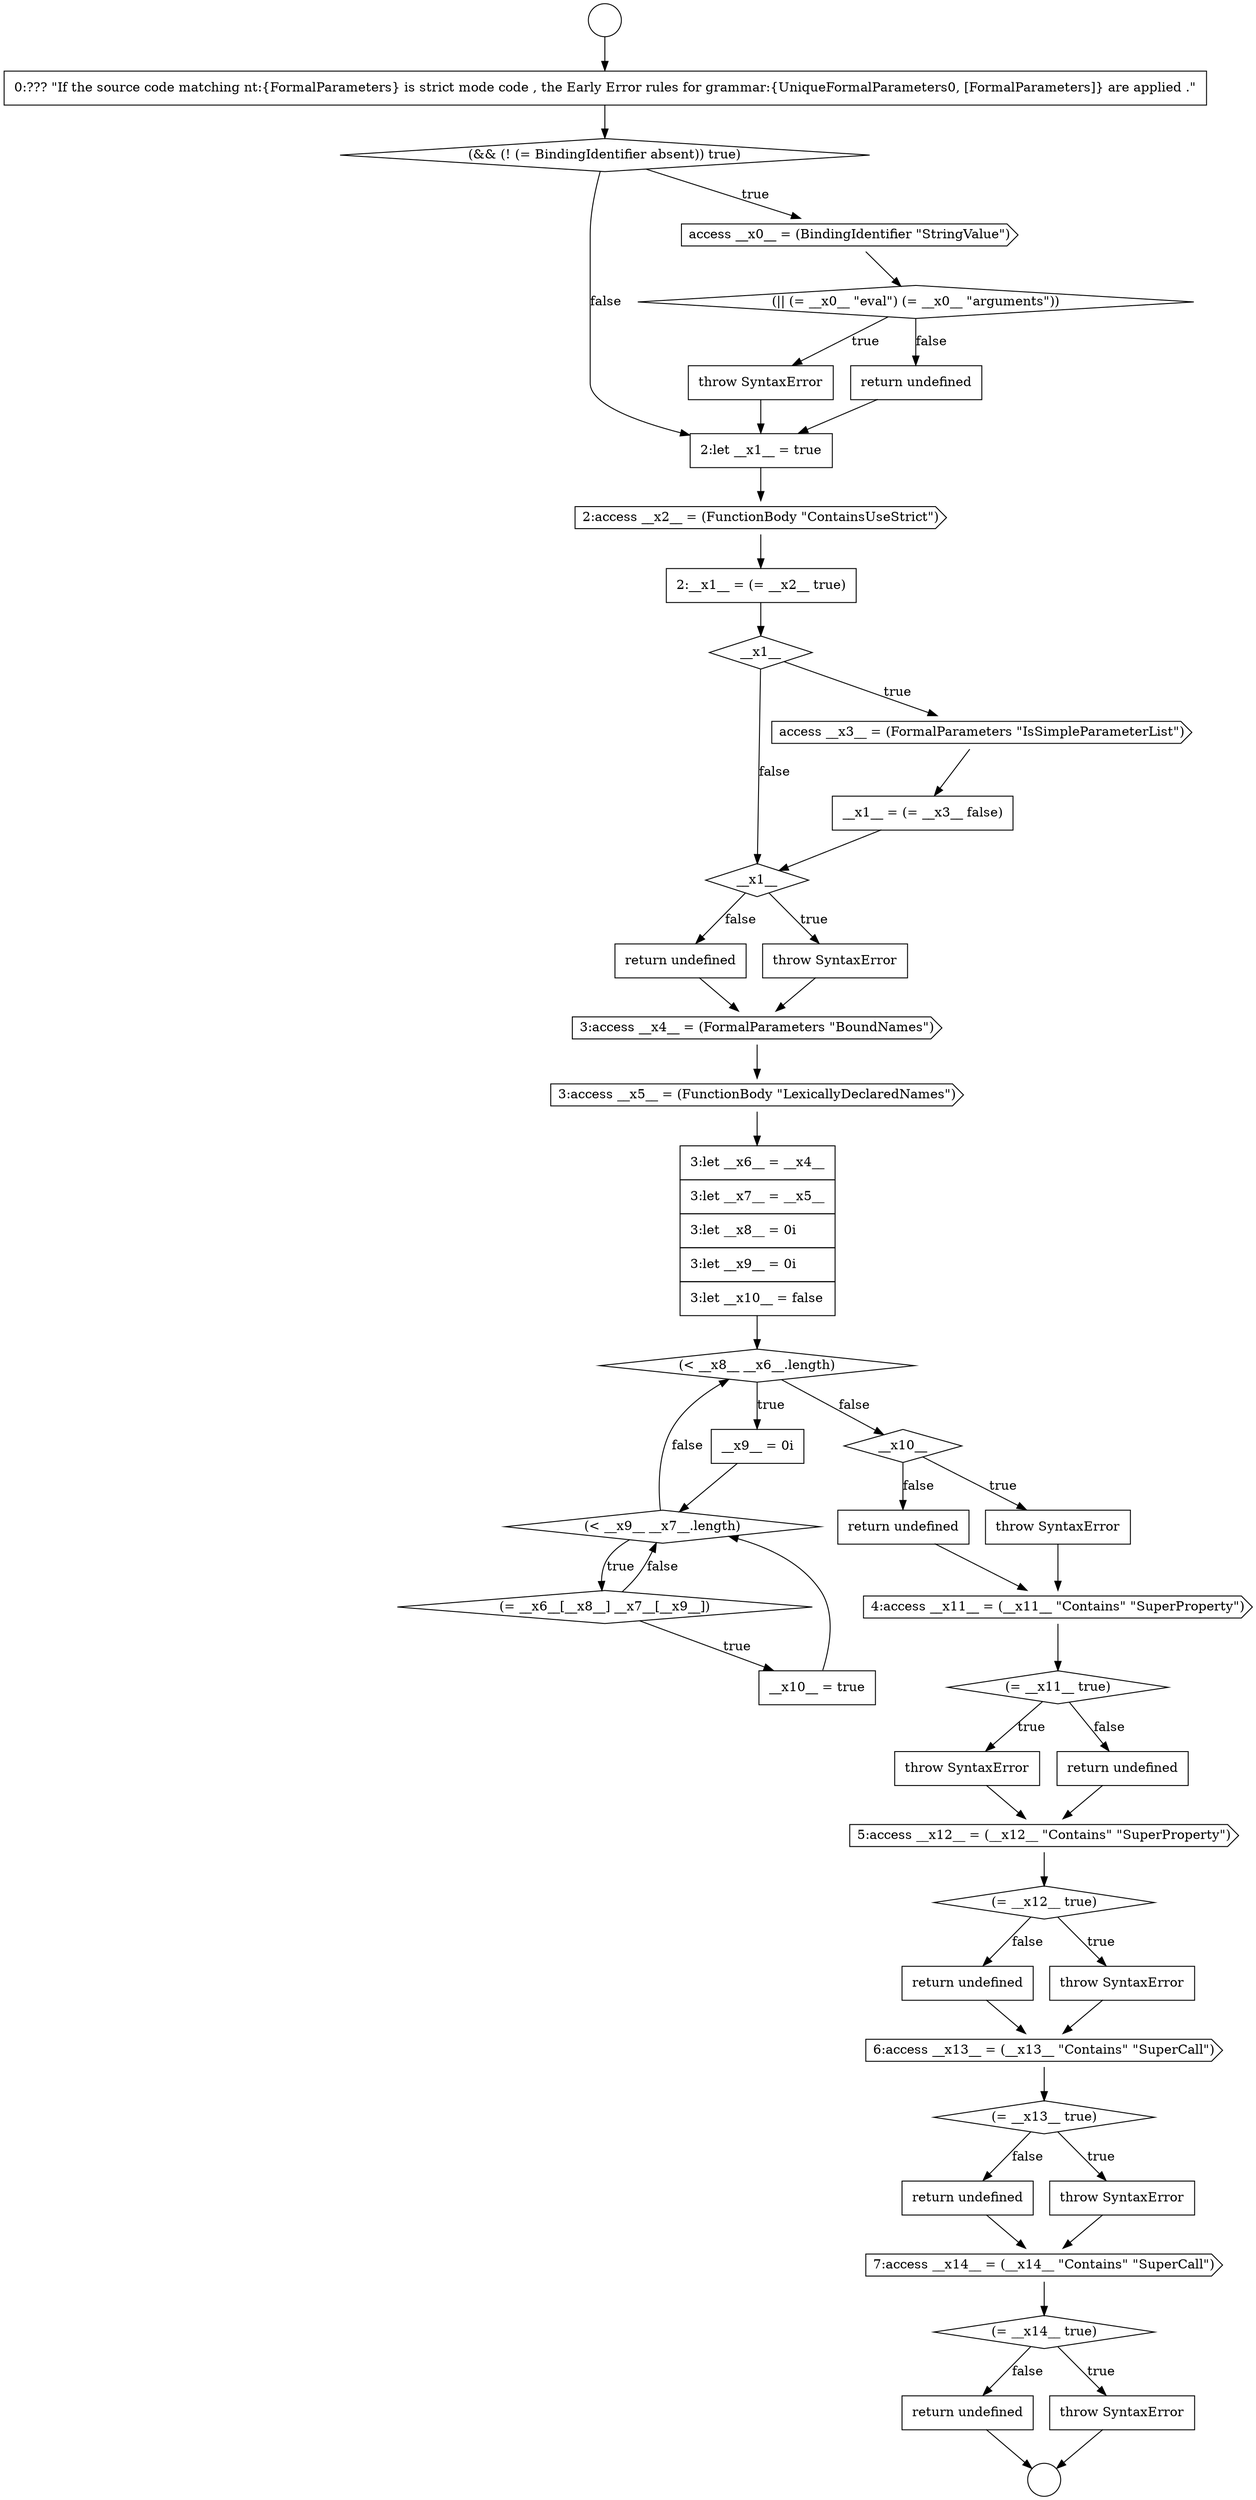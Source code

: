 digraph {
  node20223 [shape=cds, label=<<font color="black">3:access __x5__ = (FunctionBody &quot;LexicallyDeclaredNames&quot;)</font>> color="black" fillcolor="white" style=filled]
  node20216 [shape=diamond, label=<<font color="black">__x1__</font>> color="black" fillcolor="white" style=filled]
  node20240 [shape=none, margin=0, label=<<font color="black">
    <table border="0" cellborder="1" cellspacing="0" cellpadding="10">
      <tr><td align="left">return undefined</td></tr>
    </table>
  </font>> color="black" fillcolor="white" style=filled]
  node20229 [shape=none, margin=0, label=<<font color="black">
    <table border="0" cellborder="1" cellspacing="0" cellpadding="10">
      <tr><td align="left">__x10__ = true</td></tr>
    </table>
  </font>> color="black" fillcolor="white" style=filled]
  node20208 [shape=diamond, label=<<font color="black">(&amp;&amp; (! (= BindingIdentifier absent)) true)</font>> color="black" fillcolor="white" style=filled]
  node20221 [shape=none, margin=0, label=<<font color="black">
    <table border="0" cellborder="1" cellspacing="0" cellpadding="10">
      <tr><td align="left">return undefined</td></tr>
    </table>
  </font>> color="black" fillcolor="white" style=filled]
  node20238 [shape=diamond, label=<<font color="black">(= __x12__ true)</font>> color="black" fillcolor="white" style=filled]
  node20234 [shape=diamond, label=<<font color="black">(= __x11__ true)</font>> color="black" fillcolor="white" style=filled]
  node20210 [shape=diamond, label=<<font color="black">(|| (= __x0__ &quot;eval&quot;) (= __x0__ &quot;arguments&quot;))</font>> color="black" fillcolor="white" style=filled]
  node20219 [shape=diamond, label=<<font color="black">__x1__</font>> color="black" fillcolor="white" style=filled]
  node20231 [shape=none, margin=0, label=<<font color="black">
    <table border="0" cellborder="1" cellspacing="0" cellpadding="10">
      <tr><td align="left">throw SyntaxError</td></tr>
    </table>
  </font>> color="black" fillcolor="white" style=filled]
  node20246 [shape=diamond, label=<<font color="black">(= __x14__ true)</font>> color="black" fillcolor="white" style=filled]
  node20235 [shape=none, margin=0, label=<<font color="black">
    <table border="0" cellborder="1" cellspacing="0" cellpadding="10">
      <tr><td align="left">throw SyntaxError</td></tr>
    </table>
  </font>> color="black" fillcolor="white" style=filled]
  node20213 [shape=none, margin=0, label=<<font color="black">
    <table border="0" cellborder="1" cellspacing="0" cellpadding="10">
      <tr><td align="left">2:let __x1__ = true</td></tr>
    </table>
  </font>> color="black" fillcolor="white" style=filled]
  node20239 [shape=none, margin=0, label=<<font color="black">
    <table border="0" cellborder="1" cellspacing="0" cellpadding="10">
      <tr><td align="left">throw SyntaxError</td></tr>
    </table>
  </font>> color="black" fillcolor="white" style=filled]
  node20209 [shape=cds, label=<<font color="black">access __x0__ = (BindingIdentifier &quot;StringValue&quot;)</font>> color="black" fillcolor="white" style=filled]
  node20245 [shape=cds, label=<<font color="black">7:access __x14__ = (__x14__ &quot;Contains&quot; &quot;SuperCall&quot;)</font>> color="black" fillcolor="white" style=filled]
  node20227 [shape=diamond, label=<<font color="black">(&lt; __x9__ __x7__.length)</font>> color="black" fillcolor="white" style=filled]
  node20232 [shape=none, margin=0, label=<<font color="black">
    <table border="0" cellborder="1" cellspacing="0" cellpadding="10">
      <tr><td align="left">return undefined</td></tr>
    </table>
  </font>> color="black" fillcolor="white" style=filled]
  node20230 [shape=diamond, label=<<font color="black">__x10__</font>> color="black" fillcolor="white" style=filled]
  node20206 [shape=circle label=" " color="black" fillcolor="white" style=filled]
  node20220 [shape=none, margin=0, label=<<font color="black">
    <table border="0" cellborder="1" cellspacing="0" cellpadding="10">
      <tr><td align="left">throw SyntaxError</td></tr>
    </table>
  </font>> color="black" fillcolor="white" style=filled]
  node20244 [shape=none, margin=0, label=<<font color="black">
    <table border="0" cellborder="1" cellspacing="0" cellpadding="10">
      <tr><td align="left">return undefined</td></tr>
    </table>
  </font>> color="black" fillcolor="white" style=filled]
  node20248 [shape=none, margin=0, label=<<font color="black">
    <table border="0" cellborder="1" cellspacing="0" cellpadding="10">
      <tr><td align="left">return undefined</td></tr>
    </table>
  </font>> color="black" fillcolor="white" style=filled]
  node20224 [shape=none, margin=0, label=<<font color="black">
    <table border="0" cellborder="1" cellspacing="0" cellpadding="10">
      <tr><td align="left">3:let __x6__ = __x4__</td></tr>
      <tr><td align="left">3:let __x7__ = __x5__</td></tr>
      <tr><td align="left">3:let __x8__ = 0i</td></tr>
      <tr><td align="left">3:let __x9__ = 0i</td></tr>
      <tr><td align="left">3:let __x10__ = false</td></tr>
    </table>
  </font>> color="black" fillcolor="white" style=filled]
  node20241 [shape=cds, label=<<font color="black">6:access __x13__ = (__x13__ &quot;Contains&quot; &quot;SuperCall&quot;)</font>> color="black" fillcolor="white" style=filled]
  node20212 [shape=none, margin=0, label=<<font color="black">
    <table border="0" cellborder="1" cellspacing="0" cellpadding="10">
      <tr><td align="left">return undefined</td></tr>
    </table>
  </font>> color="black" fillcolor="white" style=filled]
  node20226 [shape=none, margin=0, label=<<font color="black">
    <table border="0" cellborder="1" cellspacing="0" cellpadding="10">
      <tr><td align="left">__x9__ = 0i</td></tr>
    </table>
  </font>> color="black" fillcolor="white" style=filled]
  node20236 [shape=none, margin=0, label=<<font color="black">
    <table border="0" cellborder="1" cellspacing="0" cellpadding="10">
      <tr><td align="left">return undefined</td></tr>
    </table>
  </font>> color="black" fillcolor="white" style=filled]
  node20207 [shape=none, margin=0, label=<<font color="black">
    <table border="0" cellborder="1" cellspacing="0" cellpadding="10">
      <tr><td align="left">0:??? &quot;If the source code matching nt:{FormalParameters} is strict mode code , the Early Error rules for grammar:{UniqueFormalParameters0, [FormalParameters]} are applied .&quot;</td></tr>
    </table>
  </font>> color="black" fillcolor="white" style=filled]
  node20217 [shape=cds, label=<<font color="black">access __x3__ = (FormalParameters &quot;IsSimpleParameterList&quot;)</font>> color="black" fillcolor="white" style=filled]
  node20237 [shape=cds, label=<<font color="black">5:access __x12__ = (__x12__ &quot;Contains&quot; &quot;SuperProperty&quot;)</font>> color="black" fillcolor="white" style=filled]
  node20211 [shape=none, margin=0, label=<<font color="black">
    <table border="0" cellborder="1" cellspacing="0" cellpadding="10">
      <tr><td align="left">throw SyntaxError</td></tr>
    </table>
  </font>> color="black" fillcolor="white" style=filled]
  node20228 [shape=diamond, label=<<font color="black">(= __x6__[__x8__] __x7__[__x9__])</font>> color="black" fillcolor="white" style=filled]
  node20205 [shape=circle label=" " color="black" fillcolor="white" style=filled]
  node20215 [shape=none, margin=0, label=<<font color="black">
    <table border="0" cellborder="1" cellspacing="0" cellpadding="10">
      <tr><td align="left">2:__x1__ = (= __x2__ true)</td></tr>
    </table>
  </font>> color="black" fillcolor="white" style=filled]
  node20233 [shape=cds, label=<<font color="black">4:access __x11__ = (__x11__ &quot;Contains&quot; &quot;SuperProperty&quot;)</font>> color="black" fillcolor="white" style=filled]
  node20218 [shape=none, margin=0, label=<<font color="black">
    <table border="0" cellborder="1" cellspacing="0" cellpadding="10">
      <tr><td align="left">__x1__ = (= __x3__ false)</td></tr>
    </table>
  </font>> color="black" fillcolor="white" style=filled]
  node20247 [shape=none, margin=0, label=<<font color="black">
    <table border="0" cellborder="1" cellspacing="0" cellpadding="10">
      <tr><td align="left">throw SyntaxError</td></tr>
    </table>
  </font>> color="black" fillcolor="white" style=filled]
  node20225 [shape=diamond, label=<<font color="black">(&lt; __x8__ __x6__.length)</font>> color="black" fillcolor="white" style=filled]
  node20214 [shape=cds, label=<<font color="black">2:access __x2__ = (FunctionBody &quot;ContainsUseStrict&quot;)</font>> color="black" fillcolor="white" style=filled]
  node20242 [shape=diamond, label=<<font color="black">(= __x13__ true)</font>> color="black" fillcolor="white" style=filled]
  node20222 [shape=cds, label=<<font color="black">3:access __x4__ = (FormalParameters &quot;BoundNames&quot;)</font>> color="black" fillcolor="white" style=filled]
  node20243 [shape=none, margin=0, label=<<font color="black">
    <table border="0" cellborder="1" cellspacing="0" cellpadding="10">
      <tr><td align="left">throw SyntaxError</td></tr>
    </table>
  </font>> color="black" fillcolor="white" style=filled]
  node20226 -> node20227 [ color="black"]
  node20212 -> node20213 [ color="black"]
  node20243 -> node20245 [ color="black"]
  node20222 -> node20223 [ color="black"]
  node20223 -> node20224 [ color="black"]
  node20228 -> node20229 [label=<<font color="black">true</font>> color="black"]
  node20228 -> node20227 [label=<<font color="black">false</font>> color="black"]
  node20209 -> node20210 [ color="black"]
  node20215 -> node20216 [ color="black"]
  node20221 -> node20222 [ color="black"]
  node20217 -> node20218 [ color="black"]
  node20229 -> node20227 [ color="black"]
  node20233 -> node20234 [ color="black"]
  node20234 -> node20235 [label=<<font color="black">true</font>> color="black"]
  node20234 -> node20236 [label=<<font color="black">false</font>> color="black"]
  node20244 -> node20245 [ color="black"]
  node20227 -> node20228 [label=<<font color="black">true</font>> color="black"]
  node20227 -> node20225 [label=<<font color="black">false</font>> color="black"]
  node20207 -> node20208 [ color="black"]
  node20218 -> node20219 [ color="black"]
  node20247 -> node20206 [ color="black"]
  node20231 -> node20233 [ color="black"]
  node20235 -> node20237 [ color="black"]
  node20219 -> node20220 [label=<<font color="black">true</font>> color="black"]
  node20219 -> node20221 [label=<<font color="black">false</font>> color="black"]
  node20239 -> node20241 [ color="black"]
  node20238 -> node20239 [label=<<font color="black">true</font>> color="black"]
  node20238 -> node20240 [label=<<font color="black">false</font>> color="black"]
  node20213 -> node20214 [ color="black"]
  node20246 -> node20247 [label=<<font color="black">true</font>> color="black"]
  node20246 -> node20248 [label=<<font color="black">false</font>> color="black"]
  node20241 -> node20242 [ color="black"]
  node20224 -> node20225 [ color="black"]
  node20245 -> node20246 [ color="black"]
  node20216 -> node20217 [label=<<font color="black">true</font>> color="black"]
  node20216 -> node20219 [label=<<font color="black">false</font>> color="black"]
  node20237 -> node20238 [ color="black"]
  node20230 -> node20231 [label=<<font color="black">true</font>> color="black"]
  node20230 -> node20232 [label=<<font color="black">false</font>> color="black"]
  node20236 -> node20237 [ color="black"]
  node20232 -> node20233 [ color="black"]
  node20210 -> node20211 [label=<<font color="black">true</font>> color="black"]
  node20210 -> node20212 [label=<<font color="black">false</font>> color="black"]
  node20208 -> node20209 [label=<<font color="black">true</font>> color="black"]
  node20208 -> node20213 [label=<<font color="black">false</font>> color="black"]
  node20220 -> node20222 [ color="black"]
  node20214 -> node20215 [ color="black"]
  node20225 -> node20226 [label=<<font color="black">true</font>> color="black"]
  node20225 -> node20230 [label=<<font color="black">false</font>> color="black"]
  node20240 -> node20241 [ color="black"]
  node20242 -> node20243 [label=<<font color="black">true</font>> color="black"]
  node20242 -> node20244 [label=<<font color="black">false</font>> color="black"]
  node20248 -> node20206 [ color="black"]
  node20205 -> node20207 [ color="black"]
  node20211 -> node20213 [ color="black"]
}
